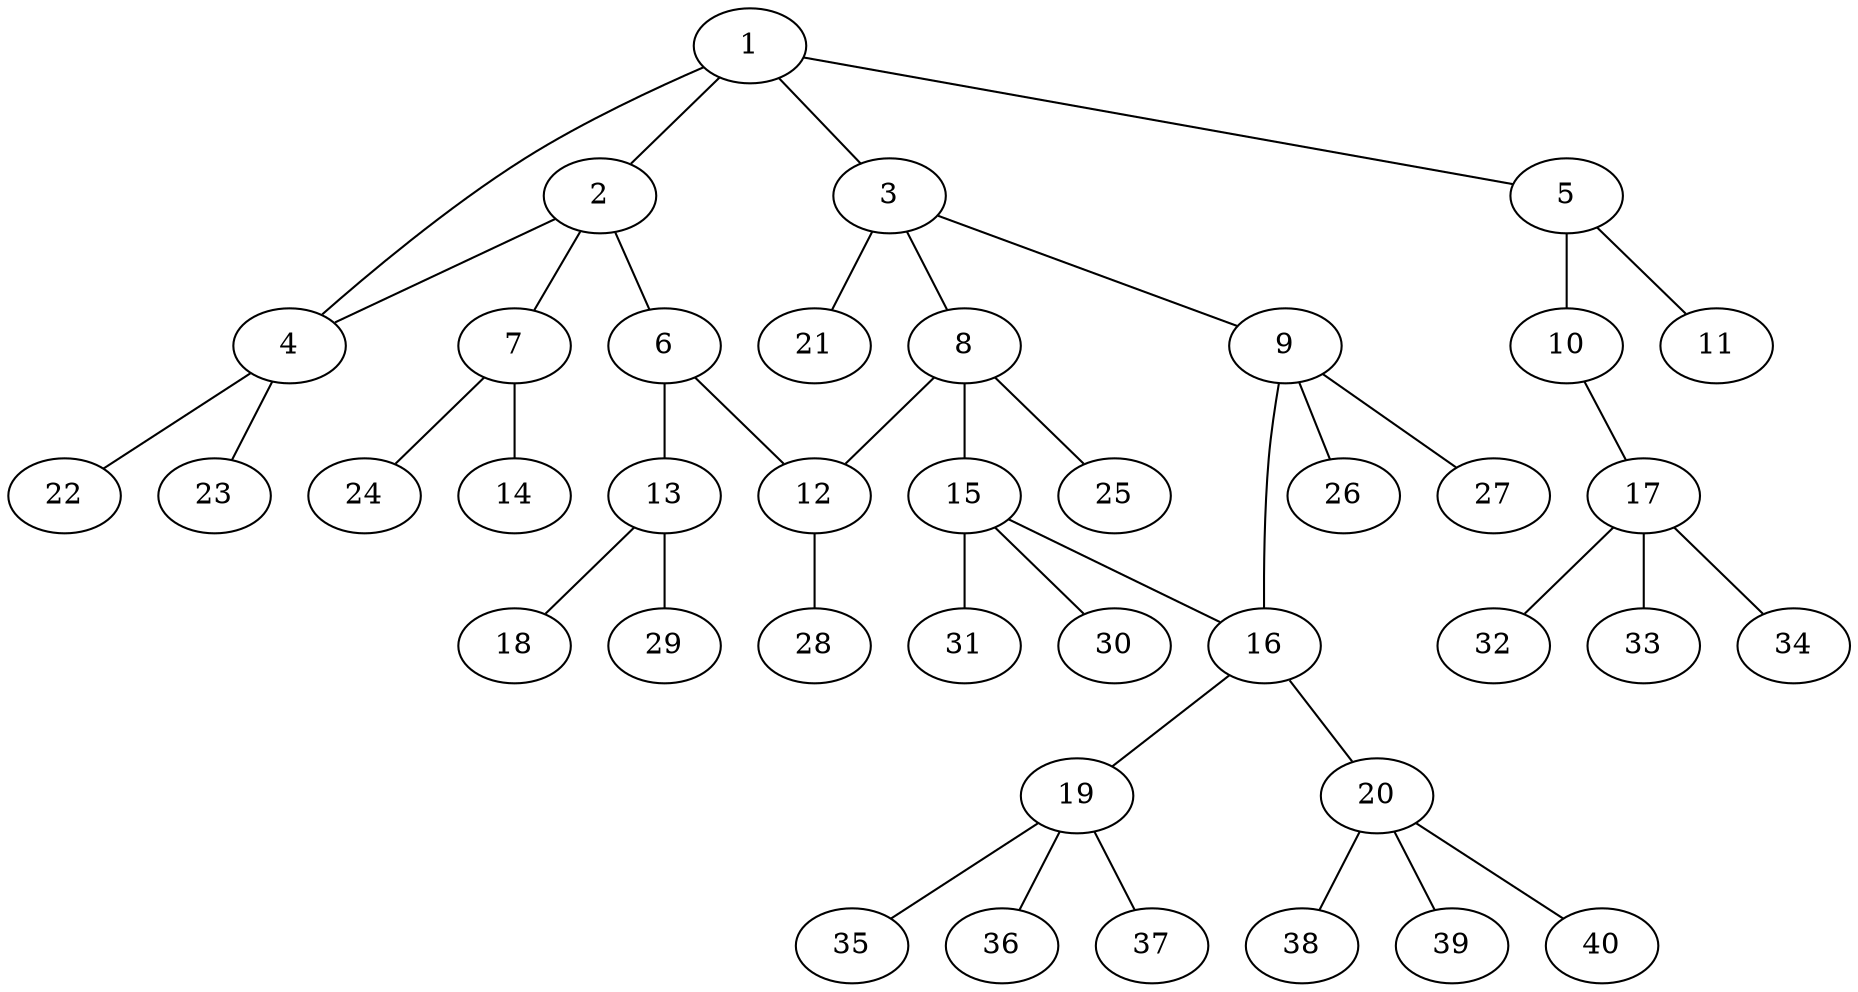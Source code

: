 graph molecule_1908 {
	1	 [chem=C];
	2	 [chem=C];
	1 -- 2	 [valence=1];
	3	 [chem=C];
	1 -- 3	 [valence=1];
	4	 [chem=C];
	1 -- 4	 [valence=1];
	5	 [chem=C];
	1 -- 5	 [valence=1];
	2 -- 4	 [valence=1];
	6	 [chem=C];
	2 -- 6	 [valence=1];
	7	 [chem=C];
	2 -- 7	 [valence=1];
	8	 [chem=C];
	3 -- 8	 [valence=1];
	9	 [chem=C];
	3 -- 9	 [valence=1];
	21	 [chem=H];
	3 -- 21	 [valence=1];
	22	 [chem=H];
	4 -- 22	 [valence=1];
	23	 [chem=H];
	4 -- 23	 [valence=1];
	10	 [chem=O];
	5 -- 10	 [valence=1];
	11	 [chem=O];
	5 -- 11	 [valence=2];
	12	 [chem=C];
	6 -- 12	 [valence=2];
	13	 [chem=C];
	6 -- 13	 [valence=1];
	14	 [chem=O];
	7 -- 14	 [valence=2];
	24	 [chem=H];
	7 -- 24	 [valence=1];
	8 -- 12	 [valence=1];
	15	 [chem=C];
	8 -- 15	 [valence=1];
	25	 [chem=H];
	8 -- 25	 [valence=1];
	16	 [chem=C];
	9 -- 16	 [valence=1];
	26	 [chem=H];
	9 -- 26	 [valence=1];
	27	 [chem=H];
	9 -- 27	 [valence=1];
	17	 [chem=C];
	10 -- 17	 [valence=1];
	28	 [chem=H];
	12 -- 28	 [valence=1];
	18	 [chem=O];
	13 -- 18	 [valence=2];
	29	 [chem=H];
	13 -- 29	 [valence=1];
	15 -- 16	 [valence=1];
	30	 [chem=H];
	15 -- 30	 [valence=1];
	31	 [chem=H];
	15 -- 31	 [valence=1];
	19	 [chem=C];
	16 -- 19	 [valence=1];
	20	 [chem=C];
	16 -- 20	 [valence=1];
	32	 [chem=H];
	17 -- 32	 [valence=1];
	33	 [chem=H];
	17 -- 33	 [valence=1];
	34	 [chem=H];
	17 -- 34	 [valence=1];
	35	 [chem=H];
	19 -- 35	 [valence=1];
	36	 [chem=H];
	19 -- 36	 [valence=1];
	37	 [chem=H];
	19 -- 37	 [valence=1];
	38	 [chem=H];
	20 -- 38	 [valence=1];
	39	 [chem=H];
	20 -- 39	 [valence=1];
	40	 [chem=H];
	20 -- 40	 [valence=1];
}
